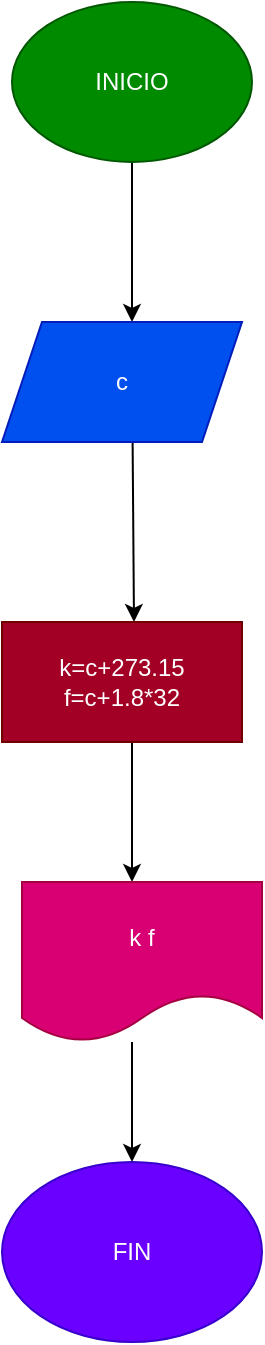 <mxfile>
    <diagram id="w4O_gZ2OfPoYuoXYrCPH" name="Página-1">
        <mxGraphModel dx="851" dy="539" grid="1" gridSize="10" guides="1" tooltips="1" connect="1" arrows="1" fold="1" page="1" pageScale="1" pageWidth="827" pageHeight="1169" math="0" shadow="0">
            <root>
                <mxCell id="0"/>
                <mxCell id="1" parent="0"/>
                <mxCell id="4" value="" style="edgeStyle=none;html=1;" edge="1" parent="1" source="2">
                    <mxGeometry relative="1" as="geometry">
                        <mxPoint x="340" y="200" as="targetPoint"/>
                    </mxGeometry>
                </mxCell>
                <mxCell id="2" value="INICIO" style="ellipse;whiteSpace=wrap;html=1;fillColor=#008a00;fontColor=#ffffff;strokeColor=#005700;" vertex="1" parent="1">
                    <mxGeometry x="280" y="40" width="120" height="80" as="geometry"/>
                </mxCell>
                <mxCell id="6" value="" style="edgeStyle=none;html=1;" edge="1" parent="1">
                    <mxGeometry relative="1" as="geometry">
                        <mxPoint x="340" y="220" as="sourcePoint"/>
                        <mxPoint x="341" y="350" as="targetPoint"/>
                    </mxGeometry>
                </mxCell>
                <mxCell id="8" value="" style="edgeStyle=none;html=1;" edge="1" parent="1">
                    <mxGeometry relative="1" as="geometry">
                        <mxPoint x="340" y="410" as="sourcePoint"/>
                        <mxPoint x="340" y="480" as="targetPoint"/>
                    </mxGeometry>
                </mxCell>
                <mxCell id="10" value="" style="edgeStyle=none;html=1;" edge="1" parent="1" target="9">
                    <mxGeometry relative="1" as="geometry">
                        <mxPoint x="340" y="560" as="sourcePoint"/>
                    </mxGeometry>
                </mxCell>
                <mxCell id="9" value="FIN" style="ellipse;whiteSpace=wrap;html=1;fillColor=#6a00ff;fontColor=#ffffff;strokeColor=#3700CC;" vertex="1" parent="1">
                    <mxGeometry x="275" y="620" width="130" height="90" as="geometry"/>
                </mxCell>
                <mxCell id="16" value="k=c+273.15&lt;br&gt;f=c+1.8*32" style="rounded=0;whiteSpace=wrap;html=1;fillColor=#a20025;fontColor=#ffffff;strokeColor=#6F0000;" vertex="1" parent="1">
                    <mxGeometry x="275" y="350" width="120" height="60" as="geometry"/>
                </mxCell>
                <mxCell id="21" value="c" style="shape=parallelogram;perimeter=parallelogramPerimeter;whiteSpace=wrap;html=1;fixedSize=1;fillColor=#0050ef;fontColor=#ffffff;strokeColor=#001DBC;" vertex="1" parent="1">
                    <mxGeometry x="275" y="200" width="120" height="60" as="geometry"/>
                </mxCell>
                <mxCell id="22" value="k f" style="shape=document;whiteSpace=wrap;html=1;boundedLbl=1;fillColor=#d80073;fontColor=#ffffff;strokeColor=#A50040;" vertex="1" parent="1">
                    <mxGeometry x="285" y="480" width="120" height="80" as="geometry"/>
                </mxCell>
            </root>
        </mxGraphModel>
    </diagram>
</mxfile>